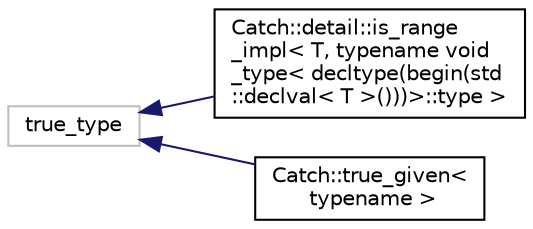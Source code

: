 digraph "Graphical Class Hierarchy"
{
 // LATEX_PDF_SIZE
  edge [fontname="Helvetica",fontsize="10",labelfontname="Helvetica",labelfontsize="10"];
  node [fontname="Helvetica",fontsize="10",shape=record];
  rankdir="LR";
  Node5 [label="true_type",height=0.2,width=0.4,color="grey75", fillcolor="white", style="filled",tooltip=" "];
  Node5 -> Node0 [dir="back",color="midnightblue",fontsize="10",style="solid",fontname="Helvetica"];
  Node0 [label="Catch::detail::is_range\l_impl\< T, typename void\l_type\< decltype(begin(std\l::declval\< T \>()))\>::type \>",height=0.2,width=0.4,color="black", fillcolor="white", style="filled",URL="$structCatch_1_1detail_1_1is__range__impl_3_01T_00_01typename_01void__type_3_01decltype_07begin_0efe009a05f00a00c1e4e06989d122a22.html",tooltip=" "];
  Node5 -> Node7 [dir="back",color="midnightblue",fontsize="10",style="solid",fontname="Helvetica"];
  Node7 [label="Catch::true_given\<\l typename \>",height=0.2,width=0.4,color="black", fillcolor="white", style="filled",URL="$structCatch_1_1true__given.html",tooltip=" "];
}
